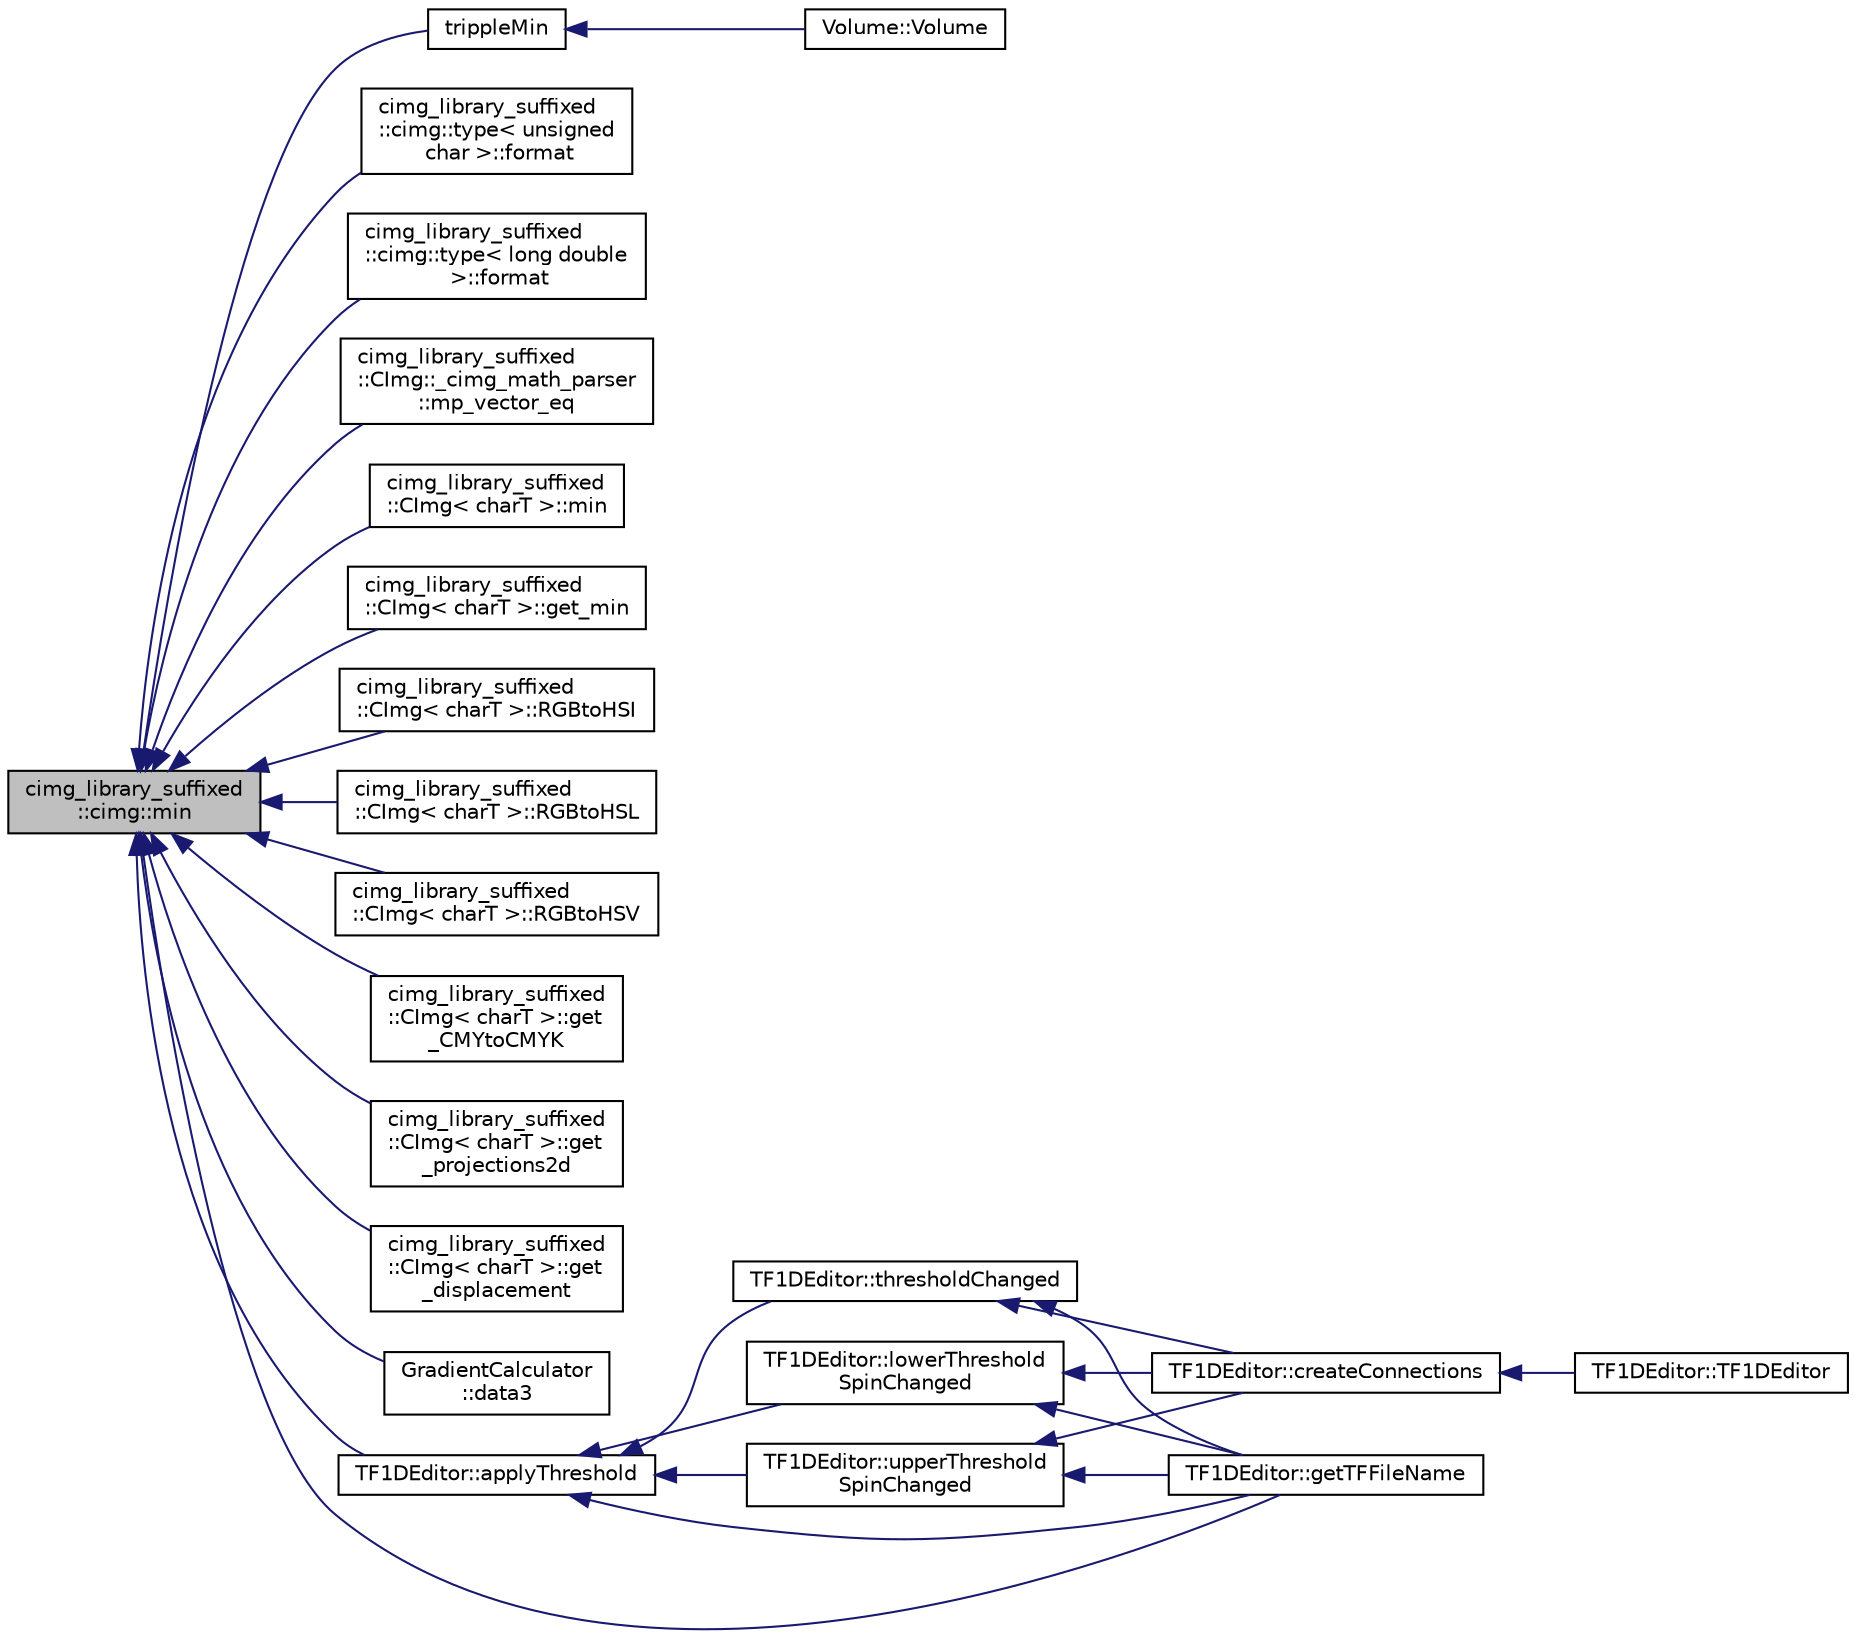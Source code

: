 digraph "cimg_library_suffixed::cimg::min"
{
  edge [fontname="Helvetica",fontsize="10",labelfontname="Helvetica",labelfontsize="10"];
  node [fontname="Helvetica",fontsize="10",shape=record];
  rankdir="LR";
  Node2503 [label="cimg_library_suffixed\l::cimg::min",height=0.2,width=0.4,color="black", fillcolor="grey75", style="filled", fontcolor="black"];
  Node2503 -> Node2504 [dir="back",color="midnightblue",fontsize="10",style="solid",fontname="Helvetica"];
  Node2504 [label="trippleMin",height=0.2,width=0.4,color="black", fillcolor="white", style="filled",URL="$volume_8h.html#a7237892770bd280ee5466979a625c729"];
  Node2504 -> Node2505 [dir="back",color="midnightblue",fontsize="10",style="solid",fontname="Helvetica"];
  Node2505 [label="Volume::Volume",height=0.2,width=0.4,color="black", fillcolor="white", style="filled",URL="$class_volume.html#a160d0ee14b1c9973ca87d2c05373a7f5"];
  Node2503 -> Node2506 [dir="back",color="midnightblue",fontsize="10",style="solid",fontname="Helvetica"];
  Node2506 [label="cimg_library_suffixed\l::cimg::type\< unsigned\l char \>::format",height=0.2,width=0.4,color="black", fillcolor="white", style="filled",URL="$structcimg__library__suffixed_1_1cimg_1_1type_3_01unsigned_01char_01_4.html#a14b7cdb40243204a69d1d06ddf8a6fca"];
  Node2503 -> Node2507 [dir="back",color="midnightblue",fontsize="10",style="solid",fontname="Helvetica"];
  Node2507 [label="cimg_library_suffixed\l::cimg::type\< long double\l \>::format",height=0.2,width=0.4,color="black", fillcolor="white", style="filled",URL="$structcimg__library__suffixed_1_1cimg_1_1type_3_01long_01double_01_4.html#a89d8c31aa610f90c6cb16409d32954c1"];
  Node2503 -> Node2508 [dir="back",color="midnightblue",fontsize="10",style="solid",fontname="Helvetica"];
  Node2508 [label="cimg_library_suffixed\l::CImg::_cimg_math_parser\l::mp_vector_eq",height=0.2,width=0.4,color="black", fillcolor="white", style="filled",URL="$structcimg__library__suffixed_1_1_c_img_1_1__cimg__math__parser.html#a78fc804b5ce054c49d0109fefce3cfea"];
  Node2503 -> Node2509 [dir="back",color="midnightblue",fontsize="10",style="solid",fontname="Helvetica"];
  Node2509 [label="cimg_library_suffixed\l::CImg\< charT \>::min",height=0.2,width=0.4,color="black", fillcolor="white", style="filled",URL="$structcimg__library__suffixed_1_1_c_img.html#ae0ef2d0c8f7d2191b0debdb37c9fe9c4",tooltip="Pointwise min operator between two images. "];
  Node2503 -> Node2510 [dir="back",color="midnightblue",fontsize="10",style="solid",fontname="Helvetica"];
  Node2510 [label="cimg_library_suffixed\l::CImg\< charT \>::get_min",height=0.2,width=0.4,color="black", fillcolor="white", style="filled",URL="$structcimg__library__suffixed_1_1_c_img.html#ac48af3ef0db704f988272a79198caa7d",tooltip="Pointwise min operator between two images . "];
  Node2503 -> Node2511 [dir="back",color="midnightblue",fontsize="10",style="solid",fontname="Helvetica"];
  Node2511 [label="cimg_library_suffixed\l::CImg\< charT \>::RGBtoHSI",height=0.2,width=0.4,color="black", fillcolor="white", style="filled",URL="$structcimg__library__suffixed_1_1_c_img.html#ae0859700c8aaa58104b7985338246441",tooltip="Convert pixel values from RGB to HSI color spaces. "];
  Node2503 -> Node2512 [dir="back",color="midnightblue",fontsize="10",style="solid",fontname="Helvetica"];
  Node2512 [label="cimg_library_suffixed\l::CImg\< charT \>::RGBtoHSL",height=0.2,width=0.4,color="black", fillcolor="white", style="filled",URL="$structcimg__library__suffixed_1_1_c_img.html#a8d193fda56d07044477f8f1091d41270",tooltip="Convert pixel values from RGB to HSL color spaces. "];
  Node2503 -> Node2513 [dir="back",color="midnightblue",fontsize="10",style="solid",fontname="Helvetica"];
  Node2513 [label="cimg_library_suffixed\l::CImg\< charT \>::RGBtoHSV",height=0.2,width=0.4,color="black", fillcolor="white", style="filled",URL="$structcimg__library__suffixed_1_1_c_img.html#abd7fbc606c925b2248a3d8db7f0aeac1",tooltip="Convert pixel values from RGB to HSV color spaces. "];
  Node2503 -> Node2514 [dir="back",color="midnightblue",fontsize="10",style="solid",fontname="Helvetica"];
  Node2514 [label="cimg_library_suffixed\l::CImg\< charT \>::get\l_CMYtoCMYK",height=0.2,width=0.4,color="black", fillcolor="white", style="filled",URL="$structcimg__library__suffixed_1_1_c_img.html#a46685bbdc31db0b673e6dbce51bf9061",tooltip="Convert pixel values from CMY to CMYK color spaces . "];
  Node2503 -> Node2515 [dir="back",color="midnightblue",fontsize="10",style="solid",fontname="Helvetica"];
  Node2515 [label="cimg_library_suffixed\l::CImg\< charT \>::get\l_projections2d",height=0.2,width=0.4,color="black", fillcolor="white", style="filled",URL="$structcimg__library__suffixed_1_1_c_img.html#a1774ac5f65cb510394e8f04b2a8881e7",tooltip="Generate a 2d representation of a 3d image, with XY,XZ and YZ views. "];
  Node2503 -> Node2516 [dir="back",color="midnightblue",fontsize="10",style="solid",fontname="Helvetica"];
  Node2516 [label="cimg_library_suffixed\l::CImg\< charT \>::get\l_displacement",height=0.2,width=0.4,color="black", fillcolor="white", style="filled",URL="$structcimg__library__suffixed_1_1_c_img.html#a91ec1cd09114c4018a78e4ea0b2df386",tooltip="Estimate displacement field between two images . "];
  Node2503 -> Node2517 [dir="back",color="midnightblue",fontsize="10",style="solid",fontname="Helvetica"];
  Node2517 [label="GradientCalculator\l::data3",height=0.2,width=0.4,color="black", fillcolor="white", style="filled",URL="$class_gradient_calculator.html#afa8d5b1fcae46e8389086c09c2d2bdc7"];
  Node2503 -> Node2518 [dir="back",color="midnightblue",fontsize="10",style="solid",fontname="Helvetica"];
  Node2518 [label="TF1DEditor::applyThreshold",height=0.2,width=0.4,color="black", fillcolor="white", style="filled",URL="$class_t_f1_d_editor.html#a26ceb7789e40bbcded24f12e72ff6e2d"];
  Node2518 -> Node2519 [dir="back",color="midnightblue",fontsize="10",style="solid",fontname="Helvetica"];
  Node2519 [label="TF1DEditor::thresholdChanged",height=0.2,width=0.4,color="black", fillcolor="white", style="filled",URL="$class_t_f1_d_editor.html#ab522f2be69a556e3f045c19bf7d4a8ae"];
  Node2519 -> Node2520 [dir="back",color="midnightblue",fontsize="10",style="solid",fontname="Helvetica"];
  Node2520 [label="TF1DEditor::createConnections",height=0.2,width=0.4,color="black", fillcolor="white", style="filled",URL="$class_t_f1_d_editor.html#a6d2ee6ce64d0a61c9fa0ab404ee65d17"];
  Node2520 -> Node2521 [dir="back",color="midnightblue",fontsize="10",style="solid",fontname="Helvetica"];
  Node2521 [label="TF1DEditor::TF1DEditor",height=0.2,width=0.4,color="black", fillcolor="white", style="filled",URL="$class_t_f1_d_editor.html#a09bea74dece8749643ad6e55cb8cb8a4"];
  Node2519 -> Node2522 [dir="back",color="midnightblue",fontsize="10",style="solid",fontname="Helvetica"];
  Node2522 [label="TF1DEditor::getTFFileName",height=0.2,width=0.4,color="black", fillcolor="white", style="filled",URL="$class_t_f1_d_editor.html#a794dbf55367dbca8c929eb0deae82c05"];
  Node2518 -> Node2523 [dir="back",color="midnightblue",fontsize="10",style="solid",fontname="Helvetica"];
  Node2523 [label="TF1DEditor::lowerThreshold\lSpinChanged",height=0.2,width=0.4,color="black", fillcolor="white", style="filled",URL="$class_t_f1_d_editor.html#a9626cae496e972cd7a2919ead422c58f"];
  Node2523 -> Node2520 [dir="back",color="midnightblue",fontsize="10",style="solid",fontname="Helvetica"];
  Node2523 -> Node2522 [dir="back",color="midnightblue",fontsize="10",style="solid",fontname="Helvetica"];
  Node2518 -> Node2524 [dir="back",color="midnightblue",fontsize="10",style="solid",fontname="Helvetica"];
  Node2524 [label="TF1DEditor::upperThreshold\lSpinChanged",height=0.2,width=0.4,color="black", fillcolor="white", style="filled",URL="$class_t_f1_d_editor.html#a09901e4bfb8cb297e729a0ef9840e591"];
  Node2524 -> Node2520 [dir="back",color="midnightblue",fontsize="10",style="solid",fontname="Helvetica"];
  Node2524 -> Node2522 [dir="back",color="midnightblue",fontsize="10",style="solid",fontname="Helvetica"];
  Node2518 -> Node2522 [dir="back",color="midnightblue",fontsize="10",style="solid",fontname="Helvetica"];
  Node2503 -> Node2522 [dir="back",color="midnightblue",fontsize="10",style="solid",fontname="Helvetica"];
}
